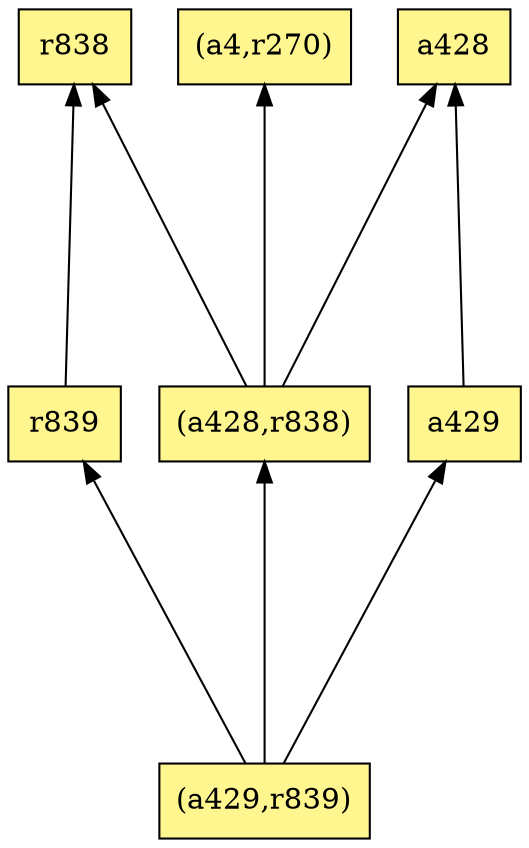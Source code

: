 digraph G {
rankdir=BT;ranksep="2.0";
"r838" [shape=record,fillcolor=khaki1,style=filled,label="{r838}"];
"(a428,r838)" [shape=record,fillcolor=khaki1,style=filled,label="{(a428,r838)}"];
"(a429,r839)" [shape=record,fillcolor=khaki1,style=filled,label="{(a429,r839)}"];
"a428" [shape=record,fillcolor=khaki1,style=filled,label="{a428}"];
"r839" [shape=record,fillcolor=khaki1,style=filled,label="{r839}"];
"(a4,r270)" [shape=record,fillcolor=khaki1,style=filled,label="{(a4,r270)}"];
"a429" [shape=record,fillcolor=khaki1,style=filled,label="{a429}"];
"(a428,r838)" -> "r838"
"(a428,r838)" -> "a428"
"(a428,r838)" -> "(a4,r270)"
"(a429,r839)" -> "r839"
"(a429,r839)" -> "a429"
"(a429,r839)" -> "(a428,r838)"
"r839" -> "r838"
"a429" -> "a428"
}